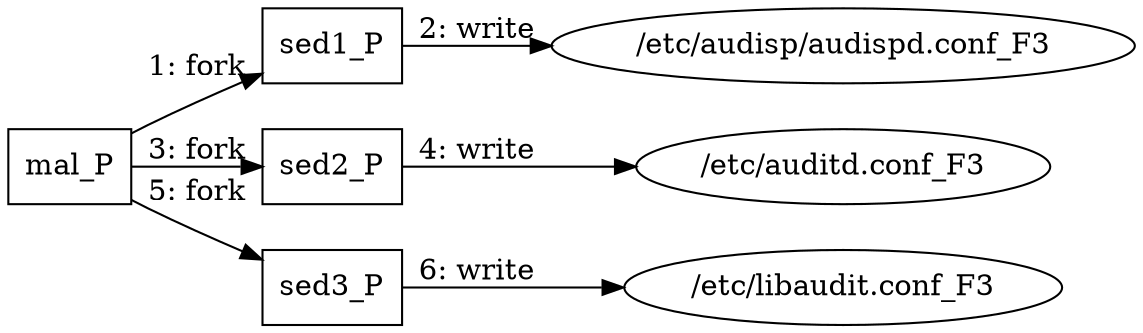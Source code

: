 digraph "T1562.006" {
rankdir="LR"
size="9"
fixedsize="false"
splines="true"
nodesep=0.3
ranksep=0
fontsize=10
overlap="scalexy"
engine= "neato"
	"mal_P" [node_type=Process shape=box]
	"sed1_P" [node_type=Process shape=box]
	"sed2_P" [node_type=Process shape=box]
	"sed3_P" [node_type=Process shape=box]
	"/etc/audisp/audispd.conf_F3" [node_type=File shape=ellipse]
	"/etc/auditd.conf_F3" [node_type=File shape=ellipse]
	"/etc/libaudit.conf_F3" [node_type=File shape=ellipse]
	"mal_P" -> "sed1_P" [label="1: fork"]
	"sed1_P" -> "/etc/audisp/audispd.conf_F3" [label="2: write"]
	"mal_P" -> "sed2_P" [label="3: fork"]
	"sed2_P" -> "/etc/auditd.conf_F3" [label="4: write"]
	"mal_P" -> "sed3_P" [label="5: fork"]
	"sed3_P" -> "/etc/libaudit.conf_F3" [label="6: write"]
}
